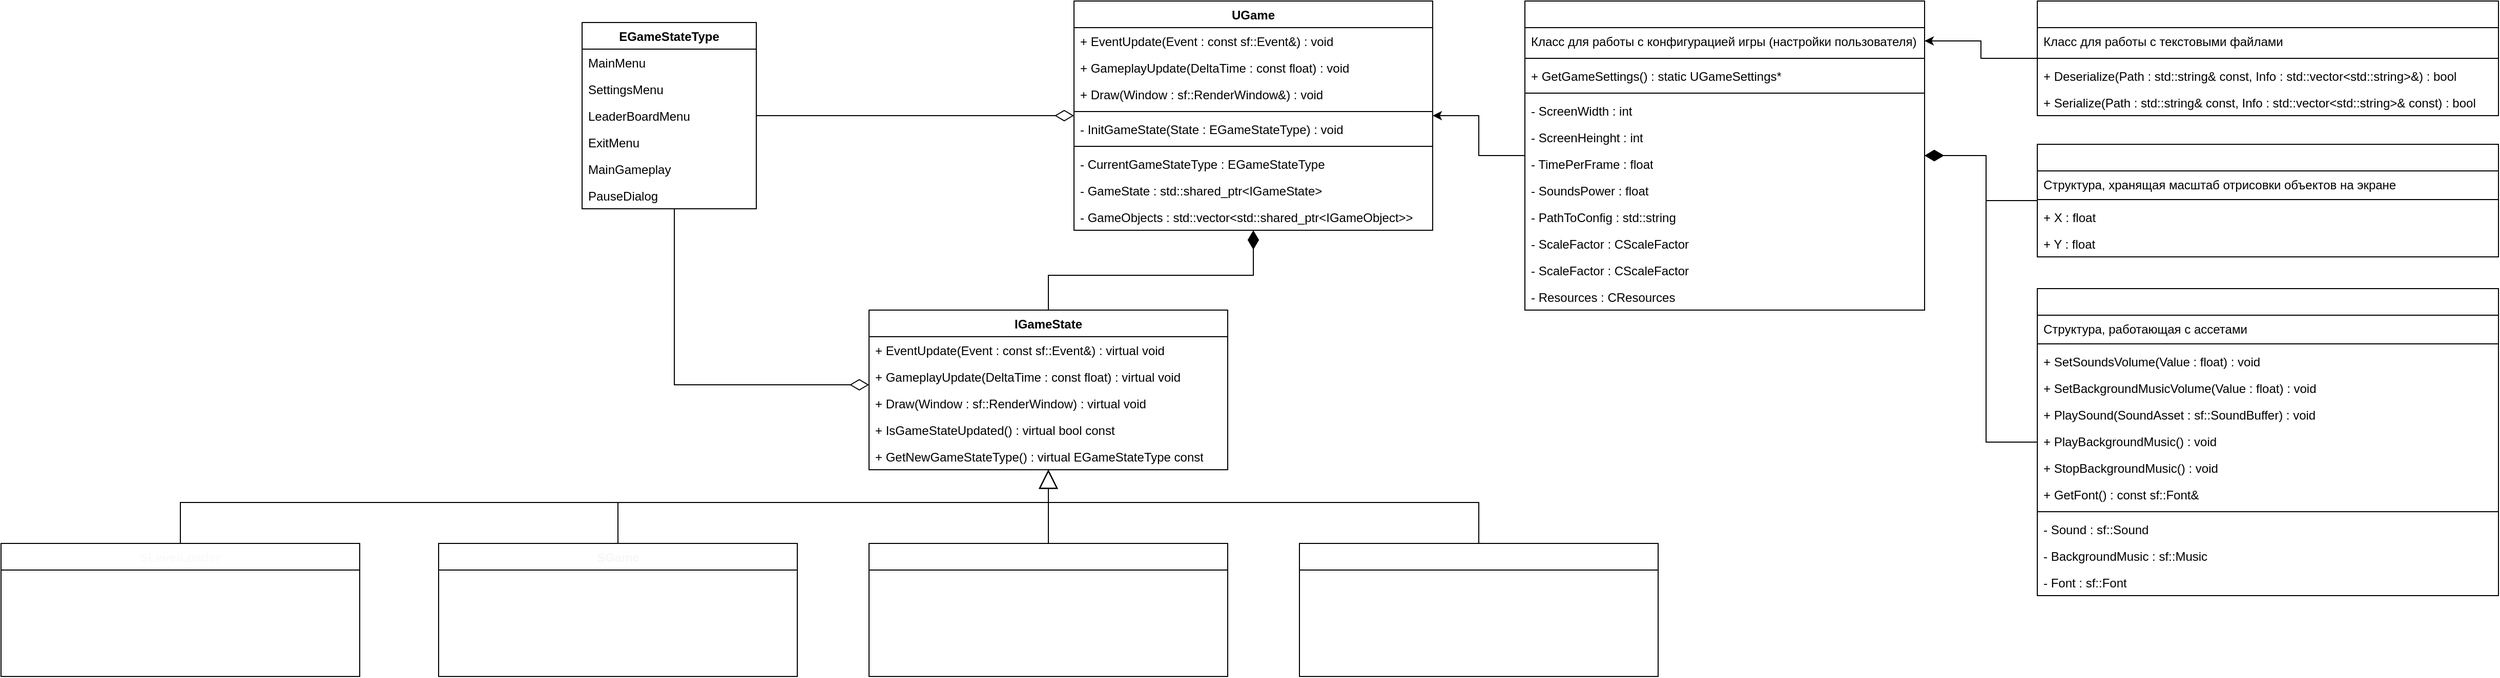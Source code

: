 <mxfile version="24.6.1" type="device">
  <diagram id="C5RBs43oDa-KdzZeNtuy" name="Page-1">
    <mxGraphModel dx="1752" dy="1714" grid="1" gridSize="10" guides="1" tooltips="1" connect="1" arrows="1" fold="1" page="1" pageScale="1" pageWidth="827" pageHeight="1169" math="0" shadow="0">
      <root>
        <mxCell id="WIyWlLk6GJQsqaUBKTNV-0" />
        <mxCell id="WIyWlLk6GJQsqaUBKTNV-1" parent="WIyWlLk6GJQsqaUBKTNV-0" />
        <mxCell id="mIAvJtMPUzI_2ObBkgAI-0" value="UGame" style="swimlane;fontStyle=1;align=center;verticalAlign=top;childLayout=stackLayout;horizontal=1;startSize=26;horizontalStack=0;resizeParent=1;resizeParentMax=0;resizeLast=0;collapsible=1;marginBottom=0;whiteSpace=wrap;html=1;" parent="WIyWlLk6GJQsqaUBKTNV-1" vertex="1">
          <mxGeometry x="220" y="-10" width="350" height="224" as="geometry" />
        </mxCell>
        <mxCell id="m5vQ8QybWkRni5qPWguu-1" value="+ EventUpdate(Event : const sf::Event&amp;amp;) : void" style="text;strokeColor=none;fillColor=none;align=left;verticalAlign=top;spacingLeft=4;spacingRight=4;overflow=hidden;rotatable=0;points=[[0,0.5],[1,0.5]];portConstraint=eastwest;whiteSpace=wrap;html=1;" vertex="1" parent="mIAvJtMPUzI_2ObBkgAI-0">
          <mxGeometry y="26" width="350" height="26" as="geometry" />
        </mxCell>
        <mxCell id="m5vQ8QybWkRni5qPWguu-2" value="+ GameplayUpdate(DeltaTime : const float) : void" style="text;strokeColor=none;fillColor=none;align=left;verticalAlign=top;spacingLeft=4;spacingRight=4;overflow=hidden;rotatable=0;points=[[0,0.5],[1,0.5]];portConstraint=eastwest;whiteSpace=wrap;html=1;" vertex="1" parent="mIAvJtMPUzI_2ObBkgAI-0">
          <mxGeometry y="52" width="350" height="26" as="geometry" />
        </mxCell>
        <mxCell id="m5vQ8QybWkRni5qPWguu-21" value="+ Draw(Window : sf::RenderWindow&amp;amp;) : void" style="text;strokeColor=none;fillColor=none;align=left;verticalAlign=top;spacingLeft=4;spacingRight=4;overflow=hidden;rotatable=0;points=[[0,0.5],[1,0.5]];portConstraint=eastwest;whiteSpace=wrap;html=1;" vertex="1" parent="mIAvJtMPUzI_2ObBkgAI-0">
          <mxGeometry y="78" width="350" height="26" as="geometry" />
        </mxCell>
        <mxCell id="m5vQ8QybWkRni5qPWguu-22" value="" style="line;strokeWidth=1;fillColor=none;align=left;verticalAlign=middle;spacingTop=-1;spacingLeft=3;spacingRight=3;rotatable=0;labelPosition=right;points=[];portConstraint=eastwest;strokeColor=inherit;" vertex="1" parent="mIAvJtMPUzI_2ObBkgAI-0">
          <mxGeometry y="104" width="350" height="8" as="geometry" />
        </mxCell>
        <mxCell id="m5vQ8QybWkRni5qPWguu-23" value="- InitGameState(State : EGameStateType) : void" style="text;strokeColor=none;fillColor=none;align=left;verticalAlign=top;spacingLeft=4;spacingRight=4;overflow=hidden;rotatable=0;points=[[0,0.5],[1,0.5]];portConstraint=eastwest;whiteSpace=wrap;html=1;" vertex="1" parent="mIAvJtMPUzI_2ObBkgAI-0">
          <mxGeometry y="112" width="350" height="26" as="geometry" />
        </mxCell>
        <mxCell id="mIAvJtMPUzI_2ObBkgAI-2" value="" style="line;strokeWidth=1;fillColor=none;align=left;verticalAlign=middle;spacingTop=-1;spacingLeft=3;spacingRight=3;rotatable=0;labelPosition=right;points=[];portConstraint=eastwest;strokeColor=inherit;" parent="mIAvJtMPUzI_2ObBkgAI-0" vertex="1">
          <mxGeometry y="138" width="350" height="8" as="geometry" />
        </mxCell>
        <mxCell id="m5vQ8QybWkRni5qPWguu-24" value="- CurrentGameStateType : EGameStateType" style="text;strokeColor=none;fillColor=none;align=left;verticalAlign=top;spacingLeft=4;spacingRight=4;overflow=hidden;rotatable=0;points=[[0,0.5],[1,0.5]];portConstraint=eastwest;whiteSpace=wrap;html=1;" vertex="1" parent="mIAvJtMPUzI_2ObBkgAI-0">
          <mxGeometry y="146" width="350" height="26" as="geometry" />
        </mxCell>
        <mxCell id="QTxpvZjqz-ytvmbU1_I0-3" value="- GameState : std::shared_ptr&amp;lt;IGameState&amp;gt;&amp;nbsp;" style="text;strokeColor=none;fillColor=none;align=left;verticalAlign=top;spacingLeft=4;spacingRight=4;overflow=hidden;rotatable=0;points=[[0,0.5],[1,0.5]];portConstraint=eastwest;whiteSpace=wrap;html=1;" parent="mIAvJtMPUzI_2ObBkgAI-0" vertex="1">
          <mxGeometry y="172" width="350" height="26" as="geometry" />
        </mxCell>
        <mxCell id="mIAvJtMPUzI_2ObBkgAI-13" value="- GameObjects : std::vector&amp;lt;std::shared_ptr&amp;lt;IGameObject&amp;gt;&amp;gt;&amp;nbsp;" style="text;strokeColor=none;fillColor=none;align=left;verticalAlign=top;spacingLeft=4;spacingRight=4;overflow=hidden;rotatable=0;points=[[0,0.5],[1,0.5]];portConstraint=eastwest;whiteSpace=wrap;html=1;" parent="mIAvJtMPUzI_2ObBkgAI-0" vertex="1">
          <mxGeometry y="198" width="350" height="26" as="geometry" />
        </mxCell>
        <mxCell id="QTxpvZjqz-ytvmbU1_I0-2" style="edgeStyle=orthogonalEdgeStyle;rounded=0;orthogonalLoop=1;jettySize=auto;html=1;endArrow=diamondThin;endFill=1;endSize=16;" parent="WIyWlLk6GJQsqaUBKTNV-1" source="QTxpvZjqz-ytvmbU1_I0-0" target="mIAvJtMPUzI_2ObBkgAI-0" edge="1">
          <mxGeometry relative="1" as="geometry" />
        </mxCell>
        <mxCell id="QTxpvZjqz-ytvmbU1_I0-0" value="&lt;span style=&quot;text-align: left;&quot;&gt;IGameState&lt;/span&gt;" style="swimlane;fontStyle=1;align=center;verticalAlign=top;childLayout=stackLayout;horizontal=1;startSize=26;horizontalStack=0;resizeParent=1;resizeParentMax=0;resizeLast=0;collapsible=1;marginBottom=0;whiteSpace=wrap;html=1;" parent="WIyWlLk6GJQsqaUBKTNV-1" vertex="1">
          <mxGeometry x="20" y="292" width="350" height="156" as="geometry" />
        </mxCell>
        <mxCell id="QTxpvZjqz-ytvmbU1_I0-4" value="+ EventUpdate(Event : const sf::Event&amp;amp;) : virtual void" style="text;strokeColor=none;fillColor=none;align=left;verticalAlign=top;spacingLeft=4;spacingRight=4;overflow=hidden;rotatable=0;points=[[0,0.5],[1,0.5]];portConstraint=eastwest;whiteSpace=wrap;html=1;" parent="QTxpvZjqz-ytvmbU1_I0-0" vertex="1">
          <mxGeometry y="26" width="350" height="26" as="geometry" />
        </mxCell>
        <mxCell id="QTxpvZjqz-ytvmbU1_I0-6" value="+ GameplayUpdate(DeltaTime : const float) : virtual void" style="text;strokeColor=none;fillColor=none;align=left;verticalAlign=top;spacingLeft=4;spacingRight=4;overflow=hidden;rotatable=0;points=[[0,0.5],[1,0.5]];portConstraint=eastwest;whiteSpace=wrap;html=1;" parent="QTxpvZjqz-ytvmbU1_I0-0" vertex="1">
          <mxGeometry y="52" width="350" height="26" as="geometry" />
        </mxCell>
        <mxCell id="QTxpvZjqz-ytvmbU1_I0-5" value="+ Draw(Window : sf::RenderWindow) : virtual void" style="text;strokeColor=none;fillColor=none;align=left;verticalAlign=top;spacingLeft=4;spacingRight=4;overflow=hidden;rotatable=0;points=[[0,0.5],[1,0.5]];portConstraint=eastwest;whiteSpace=wrap;html=1;" parent="QTxpvZjqz-ytvmbU1_I0-0" vertex="1">
          <mxGeometry y="78" width="350" height="26" as="geometry" />
        </mxCell>
        <mxCell id="QTxpvZjqz-ytvmbU1_I0-1" value="+ IsGameStateUpdated() : virtual bool const" style="text;strokeColor=none;fillColor=none;align=left;verticalAlign=top;spacingLeft=4;spacingRight=4;overflow=hidden;rotatable=0;points=[[0,0.5],[1,0.5]];portConstraint=eastwest;whiteSpace=wrap;html=1;" parent="QTxpvZjqz-ytvmbU1_I0-0" vertex="1">
          <mxGeometry y="104" width="350" height="26" as="geometry" />
        </mxCell>
        <mxCell id="m5vQ8QybWkRni5qPWguu-25" value="+ GetNewGameStateType() : virtual EGameStateType const" style="text;strokeColor=none;fillColor=none;align=left;verticalAlign=top;spacingLeft=4;spacingRight=4;overflow=hidden;rotatable=0;points=[[0,0.5],[1,0.5]];portConstraint=eastwest;whiteSpace=wrap;html=1;" vertex="1" parent="QTxpvZjqz-ytvmbU1_I0-0">
          <mxGeometry y="130" width="350" height="26" as="geometry" />
        </mxCell>
        <mxCell id="QTxpvZjqz-ytvmbU1_I0-12" style="edgeStyle=orthogonalEdgeStyle;rounded=0;orthogonalLoop=1;jettySize=auto;html=1;endArrow=block;endFill=0;endSize=16;" parent="WIyWlLk6GJQsqaUBKTNV-1" source="QTxpvZjqz-ytvmbU1_I0-7" target="QTxpvZjqz-ytvmbU1_I0-0" edge="1">
          <mxGeometry relative="1" as="geometry" />
        </mxCell>
        <mxCell id="QTxpvZjqz-ytvmbU1_I0-7" value="&lt;div style=&quot;text-align: left;&quot;&gt;&lt;span style=&quot;background-color: transparent;&quot;&gt;&lt;font color=&quot;#ffffff&quot;&gt;SMainMenu&lt;/font&gt;&lt;/span&gt;&lt;/div&gt;" style="swimlane;fontStyle=1;align=center;verticalAlign=top;childLayout=stackLayout;horizontal=1;startSize=26;horizontalStack=0;resizeParent=1;resizeParentMax=0;resizeLast=0;collapsible=1;marginBottom=0;whiteSpace=wrap;html=1;" parent="WIyWlLk6GJQsqaUBKTNV-1" vertex="1">
          <mxGeometry x="20" y="520" width="350" height="130" as="geometry" />
        </mxCell>
        <mxCell id="QTxpvZjqz-ytvmbU1_I0-19" style="edgeStyle=orthogonalEdgeStyle;rounded=0;orthogonalLoop=1;jettySize=auto;html=1;endArrow=block;endFill=0;endSize=16;" parent="WIyWlLk6GJQsqaUBKTNV-1" source="QTxpvZjqz-ytvmbU1_I0-13" target="QTxpvZjqz-ytvmbU1_I0-0" edge="1">
          <mxGeometry relative="1" as="geometry">
            <Array as="points">
              <mxPoint x="-652" y="480" />
              <mxPoint x="195" y="480" />
            </Array>
          </mxGeometry>
        </mxCell>
        <mxCell id="QTxpvZjqz-ytvmbU1_I0-13" value="&lt;div style=&quot;text-align: left;&quot;&gt;&lt;span style=&quot;background-color: transparent;&quot;&gt;&lt;font color=&quot;#fafafa&quot;&gt;SLevelLoader&lt;/font&gt;&lt;/span&gt;&lt;/div&gt;" style="swimlane;fontStyle=1;align=center;verticalAlign=top;childLayout=stackLayout;horizontal=1;startSize=26;horizontalStack=0;resizeParent=1;resizeParentMax=0;resizeLast=0;collapsible=1;marginBottom=0;whiteSpace=wrap;html=1;" parent="WIyWlLk6GJQsqaUBKTNV-1" vertex="1">
          <mxGeometry x="-827" y="520" width="350" height="130" as="geometry" />
        </mxCell>
        <mxCell id="QTxpvZjqz-ytvmbU1_I0-25" style="edgeStyle=orthogonalEdgeStyle;rounded=0;orthogonalLoop=1;jettySize=auto;html=1;endArrow=block;endFill=0;endSize=16;" parent="WIyWlLk6GJQsqaUBKTNV-1" source="QTxpvZjqz-ytvmbU1_I0-20" target="QTxpvZjqz-ytvmbU1_I0-0" edge="1">
          <mxGeometry relative="1" as="geometry">
            <Array as="points">
              <mxPoint x="-225" y="480" />
              <mxPoint x="195" y="480" />
            </Array>
          </mxGeometry>
        </mxCell>
        <mxCell id="QTxpvZjqz-ytvmbU1_I0-20" value="&lt;div style=&quot;text-align: left;&quot;&gt;&lt;span style=&quot;background-color: transparent;&quot;&gt;&lt;font color=&quot;#f7f7f7&quot;&gt;SGame&lt;/font&gt;&lt;/span&gt;&lt;/div&gt;" style="swimlane;fontStyle=1;align=center;verticalAlign=top;childLayout=stackLayout;horizontal=1;startSize=26;horizontalStack=0;resizeParent=1;resizeParentMax=0;resizeLast=0;collapsible=1;marginBottom=0;whiteSpace=wrap;html=1;" parent="WIyWlLk6GJQsqaUBKTNV-1" vertex="1">
          <mxGeometry x="-400" y="520" width="350" height="130" as="geometry" />
        </mxCell>
        <mxCell id="QTxpvZjqz-ytvmbU1_I0-44" style="edgeStyle=orthogonalEdgeStyle;rounded=0;orthogonalLoop=1;jettySize=auto;html=1;endArrow=block;endFill=0;endSize=16;" parent="WIyWlLk6GJQsqaUBKTNV-1" source="QTxpvZjqz-ytvmbU1_I0-45" target="QTxpvZjqz-ytvmbU1_I0-0" edge="1">
          <mxGeometry relative="1" as="geometry">
            <mxPoint x="520" y="450" as="targetPoint" />
            <Array as="points">
              <mxPoint x="615" y="480" />
              <mxPoint x="195" y="480" />
            </Array>
          </mxGeometry>
        </mxCell>
        <mxCell id="QTxpvZjqz-ytvmbU1_I0-45" value="&lt;div style=&quot;text-align: left;&quot;&gt;&lt;span style=&quot;background-color: transparent;&quot;&gt;&lt;font color=&quot;#ffffff&quot;&gt;SSettingsMenu&lt;/font&gt;&lt;/span&gt;&lt;/div&gt;" style="swimlane;fontStyle=1;align=center;verticalAlign=top;childLayout=stackLayout;horizontal=1;startSize=26;horizontalStack=0;resizeParent=1;resizeParentMax=0;resizeLast=0;collapsible=1;marginBottom=0;whiteSpace=wrap;html=1;" parent="WIyWlLk6GJQsqaUBKTNV-1" vertex="1">
          <mxGeometry x="440" y="520" width="350" height="130" as="geometry" />
        </mxCell>
        <mxCell id="3M1sRWofm5z4MfsuXt5v-2" style="edgeStyle=orthogonalEdgeStyle;rounded=0;orthogonalLoop=1;jettySize=auto;html=1;" parent="WIyWlLk6GJQsqaUBKTNV-1" source="3M1sRWofm5z4MfsuXt5v-0" target="mIAvJtMPUzI_2ObBkgAI-0" edge="1">
          <mxGeometry relative="1" as="geometry" />
        </mxCell>
        <mxCell id="3M1sRWofm5z4MfsuXt5v-0" value="&lt;div style=&quot;text-align: left;&quot;&gt;&lt;span style=&quot;background-color: transparent;&quot;&gt;&lt;font color=&quot;#ffffff&quot;&gt;UGameSettings&lt;/font&gt;&lt;/span&gt;&lt;/div&gt;" style="swimlane;fontStyle=1;align=center;verticalAlign=top;childLayout=stackLayout;horizontal=1;startSize=26;horizontalStack=0;resizeParent=1;resizeParentMax=0;resizeLast=0;collapsible=1;marginBottom=0;whiteSpace=wrap;html=1;" parent="WIyWlLk6GJQsqaUBKTNV-1" vertex="1">
          <mxGeometry x="660" y="-10" width="390" height="302" as="geometry" />
        </mxCell>
        <mxCell id="3M1sRWofm5z4MfsuXt5v-5" value="Класс для работы с конфигурацией игры (настройки пользователя)" style="text;strokeColor=none;fillColor=none;align=left;verticalAlign=top;spacingLeft=4;spacingRight=4;overflow=hidden;rotatable=0;points=[[0,0.5],[1,0.5]];portConstraint=eastwest;whiteSpace=wrap;html=1;" parent="3M1sRWofm5z4MfsuXt5v-0" vertex="1">
          <mxGeometry y="26" width="390" height="26" as="geometry" />
        </mxCell>
        <mxCell id="pU9GOzpuwlTfgGgmMOFW-5" value="" style="line;strokeWidth=1;fillColor=none;align=left;verticalAlign=middle;spacingTop=-1;spacingLeft=3;spacingRight=3;rotatable=0;labelPosition=right;points=[];portConstraint=eastwest;strokeColor=inherit;" parent="3M1sRWofm5z4MfsuXt5v-0" vertex="1">
          <mxGeometry y="52" width="390" height="8" as="geometry" />
        </mxCell>
        <mxCell id="3M1sRWofm5z4MfsuXt5v-1" value="+ GetGameSettings() : static UGameSettings*" style="text;strokeColor=none;fillColor=none;align=left;verticalAlign=top;spacingLeft=4;spacingRight=4;overflow=hidden;rotatable=0;points=[[0,0.5],[1,0.5]];portConstraint=eastwest;whiteSpace=wrap;html=1;" parent="3M1sRWofm5z4MfsuXt5v-0" vertex="1">
          <mxGeometry y="60" width="390" height="26" as="geometry" />
        </mxCell>
        <mxCell id="pU9GOzpuwlTfgGgmMOFW-11" value="" style="line;strokeWidth=1;fillColor=none;align=left;verticalAlign=middle;spacingTop=-1;spacingLeft=3;spacingRight=3;rotatable=0;labelPosition=right;points=[];portConstraint=eastwest;strokeColor=inherit;" parent="3M1sRWofm5z4MfsuXt5v-0" vertex="1">
          <mxGeometry y="86" width="390" height="8" as="geometry" />
        </mxCell>
        <mxCell id="pU9GOzpuwlTfgGgmMOFW-14" value="- ScreenWidth : int" style="text;strokeColor=none;fillColor=none;align=left;verticalAlign=top;spacingLeft=4;spacingRight=4;overflow=hidden;rotatable=0;points=[[0,0.5],[1,0.5]];portConstraint=eastwest;whiteSpace=wrap;html=1;" parent="3M1sRWofm5z4MfsuXt5v-0" vertex="1">
          <mxGeometry y="94" width="390" height="26" as="geometry" />
        </mxCell>
        <mxCell id="pU9GOzpuwlTfgGgmMOFW-15" value="- ScreenHeinght : int" style="text;strokeColor=none;fillColor=none;align=left;verticalAlign=top;spacingLeft=4;spacingRight=4;overflow=hidden;rotatable=0;points=[[0,0.5],[1,0.5]];portConstraint=eastwest;whiteSpace=wrap;html=1;" parent="3M1sRWofm5z4MfsuXt5v-0" vertex="1">
          <mxGeometry y="120" width="390" height="26" as="geometry" />
        </mxCell>
        <mxCell id="pU9GOzpuwlTfgGgmMOFW-16" value="- TimePerFrame : float" style="text;strokeColor=none;fillColor=none;align=left;verticalAlign=top;spacingLeft=4;spacingRight=4;overflow=hidden;rotatable=0;points=[[0,0.5],[1,0.5]];portConstraint=eastwest;whiteSpace=wrap;html=1;" parent="3M1sRWofm5z4MfsuXt5v-0" vertex="1">
          <mxGeometry y="146" width="390" height="26" as="geometry" />
        </mxCell>
        <mxCell id="pU9GOzpuwlTfgGgmMOFW-13" value="- SoundsPower : float" style="text;strokeColor=none;fillColor=none;align=left;verticalAlign=top;spacingLeft=4;spacingRight=4;overflow=hidden;rotatable=0;points=[[0,0.5],[1,0.5]];portConstraint=eastwest;whiteSpace=wrap;html=1;" parent="3M1sRWofm5z4MfsuXt5v-0" vertex="1">
          <mxGeometry y="172" width="390" height="26" as="geometry" />
        </mxCell>
        <mxCell id="pU9GOzpuwlTfgGgmMOFW-17" value="- PathToConfig : std::string" style="text;strokeColor=none;fillColor=none;align=left;verticalAlign=top;spacingLeft=4;spacingRight=4;overflow=hidden;rotatable=0;points=[[0,0.5],[1,0.5]];portConstraint=eastwest;whiteSpace=wrap;html=1;" parent="3M1sRWofm5z4MfsuXt5v-0" vertex="1">
          <mxGeometry y="198" width="390" height="26" as="geometry" />
        </mxCell>
        <mxCell id="pU9GOzpuwlTfgGgmMOFW-12" value="- ScaleFactor : CScaleFactor" style="text;strokeColor=none;fillColor=none;align=left;verticalAlign=top;spacingLeft=4;spacingRight=4;overflow=hidden;rotatable=0;points=[[0,0.5],[1,0.5]];portConstraint=eastwest;whiteSpace=wrap;html=1;" parent="3M1sRWofm5z4MfsuXt5v-0" vertex="1">
          <mxGeometry y="224" width="390" height="26" as="geometry" />
        </mxCell>
        <mxCell id="PB9UNWaJ4YtpC0oOlOba-7" value="- ScaleFactor : CScaleFactor" style="text;strokeColor=none;fillColor=none;align=left;verticalAlign=top;spacingLeft=4;spacingRight=4;overflow=hidden;rotatable=0;points=[[0,0.5],[1,0.5]];portConstraint=eastwest;whiteSpace=wrap;html=1;" parent="3M1sRWofm5z4MfsuXt5v-0" vertex="1">
          <mxGeometry y="250" width="390" height="26" as="geometry" />
        </mxCell>
        <mxCell id="mIAvJtMPUzI_2ObBkgAI-3" value="- Resources : СResources" style="text;strokeColor=none;fillColor=none;align=left;verticalAlign=top;spacingLeft=4;spacingRight=4;overflow=hidden;rotatable=0;points=[[0,0.5],[1,0.5]];portConstraint=eastwest;whiteSpace=wrap;html=1;" parent="3M1sRWofm5z4MfsuXt5v-0" vertex="1">
          <mxGeometry y="276" width="390" height="26" as="geometry" />
        </mxCell>
        <mxCell id="pU9GOzpuwlTfgGgmMOFW-19" style="edgeStyle=orthogonalEdgeStyle;rounded=0;orthogonalLoop=1;jettySize=auto;html=1;entryX=1;entryY=0.5;entryDx=0;entryDy=0;" parent="WIyWlLk6GJQsqaUBKTNV-1" source="3M1sRWofm5z4MfsuXt5v-6" target="3M1sRWofm5z4MfsuXt5v-5" edge="1">
          <mxGeometry relative="1" as="geometry" />
        </mxCell>
        <mxCell id="3M1sRWofm5z4MfsuXt5v-6" value="&lt;div style=&quot;text-align: left;&quot;&gt;&lt;span style=&quot;background-color: transparent;&quot;&gt;&lt;font color=&quot;#ffffff&quot;&gt;UFileSystem&lt;/font&gt;&lt;/span&gt;&lt;/div&gt;" style="swimlane;fontStyle=1;align=center;verticalAlign=top;childLayout=stackLayout;horizontal=1;startSize=26;horizontalStack=0;resizeParent=1;resizeParentMax=0;resizeLast=0;collapsible=1;marginBottom=0;whiteSpace=wrap;html=1;" parent="WIyWlLk6GJQsqaUBKTNV-1" vertex="1">
          <mxGeometry x="1160" y="-10" width="450" height="112" as="geometry" />
        </mxCell>
        <mxCell id="3M1sRWofm5z4MfsuXt5v-7" value="Класс для работы с текстовыми файлами" style="text;strokeColor=none;fillColor=none;align=left;verticalAlign=top;spacingLeft=4;spacingRight=4;overflow=hidden;rotatable=0;points=[[0,0.5],[1,0.5]];portConstraint=eastwest;whiteSpace=wrap;html=1;" parent="3M1sRWofm5z4MfsuXt5v-6" vertex="1">
          <mxGeometry y="26" width="450" height="26" as="geometry" />
        </mxCell>
        <mxCell id="pU9GOzpuwlTfgGgmMOFW-6" value="" style="line;strokeWidth=1;fillColor=none;align=left;verticalAlign=middle;spacingTop=-1;spacingLeft=3;spacingRight=3;rotatable=0;labelPosition=right;points=[];portConstraint=eastwest;strokeColor=inherit;" parent="3M1sRWofm5z4MfsuXt5v-6" vertex="1">
          <mxGeometry y="52" width="450" height="8" as="geometry" />
        </mxCell>
        <mxCell id="3M1sRWofm5z4MfsuXt5v-8" value="+ Deserialize(Path : std::string&amp;amp; const, Info : std::vector&amp;lt;std::string&amp;gt;&amp;amp;) : bool" style="text;strokeColor=none;fillColor=none;align=left;verticalAlign=top;spacingLeft=4;spacingRight=4;overflow=hidden;rotatable=0;points=[[0,0.5],[1,0.5]];portConstraint=eastwest;whiteSpace=wrap;html=1;" parent="3M1sRWofm5z4MfsuXt5v-6" vertex="1">
          <mxGeometry y="60" width="450" height="26" as="geometry" />
        </mxCell>
        <mxCell id="pU9GOzpuwlTfgGgmMOFW-8" value="+ Serialize(Path : std::string&amp;amp; const, Info : std::vector&amp;lt;std::string&amp;gt;&amp;amp; const) : bool" style="text;strokeColor=none;fillColor=none;align=left;verticalAlign=top;spacingLeft=4;spacingRight=4;overflow=hidden;rotatable=0;points=[[0,0.5],[1,0.5]];portConstraint=eastwest;whiteSpace=wrap;html=1;" parent="3M1sRWofm5z4MfsuXt5v-6" vertex="1">
          <mxGeometry y="86" width="450" height="26" as="geometry" />
        </mxCell>
        <mxCell id="PB9UNWaJ4YtpC0oOlOba-8" style="edgeStyle=orthogonalEdgeStyle;rounded=0;orthogonalLoop=1;jettySize=auto;html=1;endSize=16;endArrow=diamondThin;endFill=1;" parent="WIyWlLk6GJQsqaUBKTNV-1" source="pU9GOzpuwlTfgGgmMOFW-0" target="3M1sRWofm5z4MfsuXt5v-0" edge="1">
          <mxGeometry relative="1" as="geometry" />
        </mxCell>
        <mxCell id="pU9GOzpuwlTfgGgmMOFW-0" value="&lt;div style=&quot;text-align: left;&quot;&gt;&lt;span style=&quot;background-color: transparent;&quot;&gt;&lt;font color=&quot;#ffffff&quot;&gt;CScaleFactor&lt;/font&gt;&lt;/span&gt;&lt;/div&gt;" style="swimlane;fontStyle=1;align=center;verticalAlign=top;childLayout=stackLayout;horizontal=1;startSize=26;horizontalStack=0;resizeParent=1;resizeParentMax=0;resizeLast=0;collapsible=1;marginBottom=0;whiteSpace=wrap;html=1;" parent="WIyWlLk6GJQsqaUBKTNV-1" vertex="1">
          <mxGeometry x="1160" y="130" width="450" height="110" as="geometry" />
        </mxCell>
        <mxCell id="pU9GOzpuwlTfgGgmMOFW-1" value="Структура, хранящая масштаб отрисовки объектов на экране" style="text;strokeColor=none;fillColor=none;align=left;verticalAlign=top;spacingLeft=4;spacingRight=4;overflow=hidden;rotatable=0;points=[[0,0.5],[1,0.5]];portConstraint=eastwest;whiteSpace=wrap;html=1;" parent="pU9GOzpuwlTfgGgmMOFW-0" vertex="1">
          <mxGeometry y="26" width="450" height="24" as="geometry" />
        </mxCell>
        <mxCell id="pU9GOzpuwlTfgGgmMOFW-7" value="" style="line;strokeWidth=1;fillColor=none;align=left;verticalAlign=middle;spacingTop=-1;spacingLeft=3;spacingRight=3;rotatable=0;labelPosition=right;points=[];portConstraint=eastwest;strokeColor=inherit;" parent="pU9GOzpuwlTfgGgmMOFW-0" vertex="1">
          <mxGeometry y="50" width="450" height="8" as="geometry" />
        </mxCell>
        <mxCell id="pU9GOzpuwlTfgGgmMOFW-2" value="+ X : float" style="text;strokeColor=none;fillColor=none;align=left;verticalAlign=top;spacingLeft=4;spacingRight=4;overflow=hidden;rotatable=0;points=[[0,0.5],[1,0.5]];portConstraint=eastwest;whiteSpace=wrap;html=1;" parent="pU9GOzpuwlTfgGgmMOFW-0" vertex="1">
          <mxGeometry y="58" width="450" height="26" as="geometry" />
        </mxCell>
        <mxCell id="pU9GOzpuwlTfgGgmMOFW-3" value="+ Y : float" style="text;strokeColor=none;fillColor=none;align=left;verticalAlign=top;spacingLeft=4;spacingRight=4;overflow=hidden;rotatable=0;points=[[0,0.5],[1,0.5]];portConstraint=eastwest;whiteSpace=wrap;html=1;" parent="pU9GOzpuwlTfgGgmMOFW-0" vertex="1">
          <mxGeometry y="84" width="450" height="26" as="geometry" />
        </mxCell>
        <mxCell id="PB9UNWaJ4YtpC0oOlOba-9" style="edgeStyle=orthogonalEdgeStyle;rounded=0;orthogonalLoop=1;jettySize=auto;html=1;endArrow=diamondThin;endFill=1;endSize=16;" parent="WIyWlLk6GJQsqaUBKTNV-1" source="PB9UNWaJ4YtpC0oOlOba-1" target="3M1sRWofm5z4MfsuXt5v-0" edge="1">
          <mxGeometry relative="1" as="geometry" />
        </mxCell>
        <mxCell id="PB9UNWaJ4YtpC0oOlOba-1" value="&lt;div style=&quot;text-align: left;&quot;&gt;&lt;span style=&quot;background-color: transparent;&quot;&gt;&lt;font color=&quot;#ffffff&quot;&gt;CResources&lt;/font&gt;&lt;/span&gt;&lt;/div&gt;" style="swimlane;fontStyle=1;align=center;verticalAlign=top;childLayout=stackLayout;horizontal=1;startSize=26;horizontalStack=0;resizeParent=1;resizeParentMax=0;resizeLast=0;collapsible=1;marginBottom=0;whiteSpace=wrap;html=1;" parent="WIyWlLk6GJQsqaUBKTNV-1" vertex="1">
          <mxGeometry x="1160" y="271" width="450" height="300" as="geometry" />
        </mxCell>
        <mxCell id="PB9UNWaJ4YtpC0oOlOba-2" value="Структура, работающая с ассетами" style="text;strokeColor=none;fillColor=none;align=left;verticalAlign=top;spacingLeft=4;spacingRight=4;overflow=hidden;rotatable=0;points=[[0,0.5],[1,0.5]];portConstraint=eastwest;whiteSpace=wrap;html=1;" parent="PB9UNWaJ4YtpC0oOlOba-1" vertex="1">
          <mxGeometry y="26" width="450" height="24" as="geometry" />
        </mxCell>
        <mxCell id="PB9UNWaJ4YtpC0oOlOba-3" value="" style="line;strokeWidth=1;fillColor=none;align=left;verticalAlign=middle;spacingTop=-1;spacingLeft=3;spacingRight=3;rotatable=0;labelPosition=right;points=[];portConstraint=eastwest;strokeColor=inherit;" parent="PB9UNWaJ4YtpC0oOlOba-1" vertex="1">
          <mxGeometry y="50" width="450" height="8" as="geometry" />
        </mxCell>
        <mxCell id="m5vQ8QybWkRni5qPWguu-17" value="+ SetSoundsVolume(Value : float) : void" style="text;strokeColor=none;fillColor=none;align=left;verticalAlign=top;spacingLeft=4;spacingRight=4;overflow=hidden;rotatable=0;points=[[0,0.5],[1,0.5]];portConstraint=eastwest;whiteSpace=wrap;html=1;" vertex="1" parent="PB9UNWaJ4YtpC0oOlOba-1">
          <mxGeometry y="58" width="450" height="26" as="geometry" />
        </mxCell>
        <mxCell id="m5vQ8QybWkRni5qPWguu-18" value="+ SetBackgroundMusicVolume(Value : float) : void" style="text;strokeColor=none;fillColor=none;align=left;verticalAlign=top;spacingLeft=4;spacingRight=4;overflow=hidden;rotatable=0;points=[[0,0.5],[1,0.5]];portConstraint=eastwest;whiteSpace=wrap;html=1;" vertex="1" parent="PB9UNWaJ4YtpC0oOlOba-1">
          <mxGeometry y="84" width="450" height="26" as="geometry" />
        </mxCell>
        <mxCell id="PB9UNWaJ4YtpC0oOlOba-10" value="+ PlaySound(SoundAsset : sf::SoundBuffer) : void" style="text;strokeColor=none;fillColor=none;align=left;verticalAlign=top;spacingLeft=4;spacingRight=4;overflow=hidden;rotatable=0;points=[[0,0.5],[1,0.5]];portConstraint=eastwest;whiteSpace=wrap;html=1;" parent="PB9UNWaJ4YtpC0oOlOba-1" vertex="1">
          <mxGeometry y="110" width="450" height="26" as="geometry" />
        </mxCell>
        <mxCell id="PB9UNWaJ4YtpC0oOlOba-12" value="+ PlayBackgroundMusic() : void&amp;nbsp;" style="text;strokeColor=none;fillColor=none;align=left;verticalAlign=top;spacingLeft=4;spacingRight=4;overflow=hidden;rotatable=0;points=[[0,0.5],[1,0.5]];portConstraint=eastwest;whiteSpace=wrap;html=1;" parent="PB9UNWaJ4YtpC0oOlOba-1" vertex="1">
          <mxGeometry y="136" width="450" height="26" as="geometry" />
        </mxCell>
        <mxCell id="m5vQ8QybWkRni5qPWguu-20" value="+ StopBackgroundMusic() : void&amp;nbsp;" style="text;strokeColor=none;fillColor=none;align=left;verticalAlign=top;spacingLeft=4;spacingRight=4;overflow=hidden;rotatable=0;points=[[0,0.5],[1,0.5]];portConstraint=eastwest;whiteSpace=wrap;html=1;" vertex="1" parent="PB9UNWaJ4YtpC0oOlOba-1">
          <mxGeometry y="162" width="450" height="26" as="geometry" />
        </mxCell>
        <mxCell id="m5vQ8QybWkRni5qPWguu-19" value="+ GetFont() : const sf::Font&amp;amp;&amp;nbsp;" style="text;strokeColor=none;fillColor=none;align=left;verticalAlign=top;spacingLeft=4;spacingRight=4;overflow=hidden;rotatable=0;points=[[0,0.5],[1,0.5]];portConstraint=eastwest;whiteSpace=wrap;html=1;" vertex="1" parent="PB9UNWaJ4YtpC0oOlOba-1">
          <mxGeometry y="188" width="450" height="26" as="geometry" />
        </mxCell>
        <mxCell id="PB9UNWaJ4YtpC0oOlOba-11" value="" style="line;strokeWidth=1;fillColor=none;align=left;verticalAlign=middle;spacingTop=-1;spacingLeft=3;spacingRight=3;rotatable=0;labelPosition=right;points=[];portConstraint=eastwest;strokeColor=inherit;" parent="PB9UNWaJ4YtpC0oOlOba-1" vertex="1">
          <mxGeometry y="214" width="450" height="8" as="geometry" />
        </mxCell>
        <mxCell id="PB9UNWaJ4YtpC0oOlOba-4" value="- Sound : sf::Sound" style="text;strokeColor=none;fillColor=none;align=left;verticalAlign=top;spacingLeft=4;spacingRight=4;overflow=hidden;rotatable=0;points=[[0,0.5],[1,0.5]];portConstraint=eastwest;whiteSpace=wrap;html=1;" parent="PB9UNWaJ4YtpC0oOlOba-1" vertex="1">
          <mxGeometry y="222" width="450" height="26" as="geometry" />
        </mxCell>
        <mxCell id="m5vQ8QybWkRni5qPWguu-16" value="- BackgroundMusic : sf::Music" style="text;strokeColor=none;fillColor=none;align=left;verticalAlign=top;spacingLeft=4;spacingRight=4;overflow=hidden;rotatable=0;points=[[0,0.5],[1,0.5]];portConstraint=eastwest;whiteSpace=wrap;html=1;" vertex="1" parent="PB9UNWaJ4YtpC0oOlOba-1">
          <mxGeometry y="248" width="450" height="26" as="geometry" />
        </mxCell>
        <mxCell id="PB9UNWaJ4YtpC0oOlOba-5" value="- Font : sf::Font" style="text;strokeColor=none;fillColor=none;align=left;verticalAlign=top;spacingLeft=4;spacingRight=4;overflow=hidden;rotatable=0;points=[[0,0.5],[1,0.5]];portConstraint=eastwest;whiteSpace=wrap;html=1;" parent="PB9UNWaJ4YtpC0oOlOba-1" vertex="1">
          <mxGeometry y="274" width="450" height="26" as="geometry" />
        </mxCell>
        <mxCell id="m5vQ8QybWkRni5qPWguu-14" style="edgeStyle=orthogonalEdgeStyle;rounded=0;orthogonalLoop=1;jettySize=auto;html=1;endArrow=diamondThin;endFill=0;endSize=16;" edge="1" parent="WIyWlLk6GJQsqaUBKTNV-1" source="m5vQ8QybWkRni5qPWguu-3" target="mIAvJtMPUzI_2ObBkgAI-0">
          <mxGeometry relative="1" as="geometry" />
        </mxCell>
        <mxCell id="m5vQ8QybWkRni5qPWguu-15" style="edgeStyle=orthogonalEdgeStyle;rounded=0;orthogonalLoop=1;jettySize=auto;html=1;endArrow=diamondThin;endFill=0;endSize=16;" edge="1" parent="WIyWlLk6GJQsqaUBKTNV-1" source="m5vQ8QybWkRni5qPWguu-3" target="QTxpvZjqz-ytvmbU1_I0-0">
          <mxGeometry relative="1" as="geometry">
            <Array as="points">
              <mxPoint x="-170" y="365" />
            </Array>
          </mxGeometry>
        </mxCell>
        <mxCell id="m5vQ8QybWkRni5qPWguu-3" value="&lt;span style=&quot;text-align: left;&quot;&gt;EGameStateType&lt;/span&gt;" style="swimlane;fontStyle=1;align=center;verticalAlign=top;childLayout=stackLayout;horizontal=1;startSize=26;horizontalStack=0;resizeParent=1;resizeParentMax=0;resizeLast=0;collapsible=1;marginBottom=0;whiteSpace=wrap;html=1;" vertex="1" parent="WIyWlLk6GJQsqaUBKTNV-1">
          <mxGeometry x="-260" y="11" width="170" height="182" as="geometry" />
        </mxCell>
        <mxCell id="m5vQ8QybWkRni5qPWguu-4" value="MainMenu" style="text;strokeColor=none;fillColor=none;align=left;verticalAlign=top;spacingLeft=4;spacingRight=4;overflow=hidden;rotatable=0;points=[[0,0.5],[1,0.5]];portConstraint=eastwest;whiteSpace=wrap;html=1;" vertex="1" parent="m5vQ8QybWkRni5qPWguu-3">
          <mxGeometry y="26" width="170" height="26" as="geometry" />
        </mxCell>
        <mxCell id="m5vQ8QybWkRni5qPWguu-9" value="SettingsMenu" style="text;strokeColor=none;fillColor=none;align=left;verticalAlign=top;spacingLeft=4;spacingRight=4;overflow=hidden;rotatable=0;points=[[0,0.5],[1,0.5]];portConstraint=eastwest;whiteSpace=wrap;html=1;" vertex="1" parent="m5vQ8QybWkRni5qPWguu-3">
          <mxGeometry y="52" width="170" height="26" as="geometry" />
        </mxCell>
        <mxCell id="m5vQ8QybWkRni5qPWguu-12" value="LeaderBoardMenu" style="text;strokeColor=none;fillColor=none;align=left;verticalAlign=top;spacingLeft=4;spacingRight=4;overflow=hidden;rotatable=0;points=[[0,0.5],[1,0.5]];portConstraint=eastwest;whiteSpace=wrap;html=1;" vertex="1" parent="m5vQ8QybWkRni5qPWguu-3">
          <mxGeometry y="78" width="170" height="26" as="geometry" />
        </mxCell>
        <mxCell id="m5vQ8QybWkRni5qPWguu-13" value="ExitMenu" style="text;strokeColor=none;fillColor=none;align=left;verticalAlign=top;spacingLeft=4;spacingRight=4;overflow=hidden;rotatable=0;points=[[0,0.5],[1,0.5]];portConstraint=eastwest;whiteSpace=wrap;html=1;" vertex="1" parent="m5vQ8QybWkRni5qPWguu-3">
          <mxGeometry y="104" width="170" height="26" as="geometry" />
        </mxCell>
        <mxCell id="m5vQ8QybWkRni5qPWguu-11" value="MainGameplay" style="text;strokeColor=none;fillColor=none;align=left;verticalAlign=top;spacingLeft=4;spacingRight=4;overflow=hidden;rotatable=0;points=[[0,0.5],[1,0.5]];portConstraint=eastwest;whiteSpace=wrap;html=1;" vertex="1" parent="m5vQ8QybWkRni5qPWguu-3">
          <mxGeometry y="130" width="170" height="26" as="geometry" />
        </mxCell>
        <mxCell id="m5vQ8QybWkRni5qPWguu-10" value="PauseDialog" style="text;strokeColor=none;fillColor=none;align=left;verticalAlign=top;spacingLeft=4;spacingRight=4;overflow=hidden;rotatable=0;points=[[0,0.5],[1,0.5]];portConstraint=eastwest;whiteSpace=wrap;html=1;" vertex="1" parent="m5vQ8QybWkRni5qPWguu-3">
          <mxGeometry y="156" width="170" height="26" as="geometry" />
        </mxCell>
      </root>
    </mxGraphModel>
  </diagram>
</mxfile>
